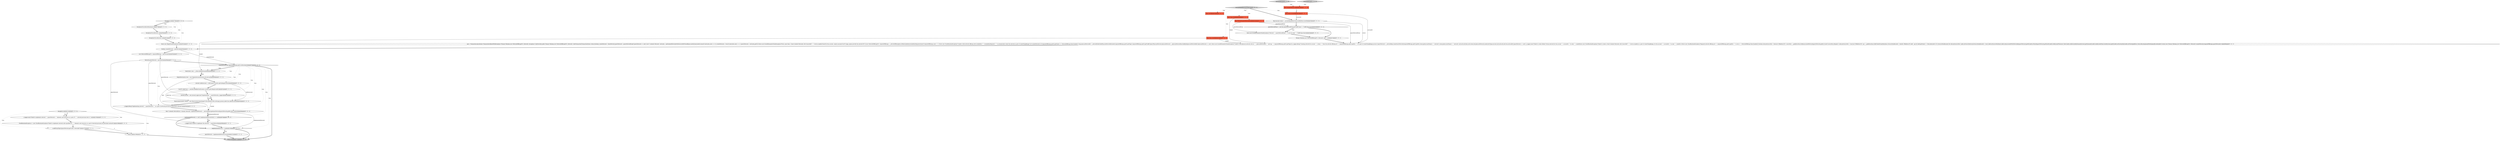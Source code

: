 digraph {
5 [style = filled, label = "guestNetworkFinal != null && guestNetworkFinal.getTrafficType() != TrafficType.Guest@@@4@@@['0', '0', '1']", fillcolor = white, shape = diamond image = "AAA0AAABBB3BBB"];
18 [style = filled, label = "implementedNetwork == null || implementedNetwork.first() == null@@@97@@@['0', '0', '1']", fillcolor = white, shape = diamond image = "AAA0AAABBB3BBB"];
0 [style = filled, label = "final AssignVMCmd cmd@@@2@@@['1', '1', '0']", fillcolor = tomato, shape = box image = "AAA0AAABBB1BBB"];
20 [style = filled, label = "DataCenter zone = _dcDao.findById(zoneId)@@@88@@@['0', '0', '1']", fillcolor = white, shape = ellipse image = "AAA0AAABBB3BBB"];
13 [style = filled, label = "final Network guestNetworkFinal@@@2@@@['0', '0', '1']", fillcolor = tomato, shape = box image = "AAA0AAABBB3BBB"];
15 [style = filled, label = "long userId@@@2@@@['0', '0', '1']", fillcolor = tomato, shape = box image = "AAA0AAABBB3BBB"];
37 [style = filled, label = "Journal journal = new Journal.LogJournal(\"Implementing \" + guestNetwork,s_logger)@@@92@@@['0', '0', '1']", fillcolor = white, shape = ellipse image = "AAA0AAABBB3BBB"];
2 [style = filled, label = "moveVMToUser['0', '1', '0']", fillcolor = lightgray, shape = diamond image = "AAA0AAABBB2BBB"];
29 [style = filled, label = "ExceptionUtil.rethrowRuntime(e1)@@@79@@@['0', '0', '1']", fillcolor = white, shape = ellipse image = "AAA0AAABBB3BBB"];
24 [style = filled, label = "implementedNetwork != null@@@100@@@['0', '0', '1']", fillcolor = white, shape = diamond image = "AAA0AAABBB3BBB"];
7 [style = filled, label = "ExceptionUtil.rethrow(e1,)@@@81@@@['0', '0', '1']", fillcolor = white, shape = ellipse image = "AAA0AAABBB3BBB"];
10 [style = filled, label = "Pair<? extends NetworkGuru,? extends Network> implementedNetwork = _networkMgr.implementNetwork(guestNetwork.getId(),dest,context)@@@96@@@['0', '0', '1']", fillcolor = white, shape = ellipse image = "AAA0AAABBB3BBB"];
36 [style = filled, label = "ExceptionUtil.rethrow(e1,)@@@80@@@['0', '0', '1']", fillcolor = white, shape = ellipse image = "AAA0AAABBB3BBB"];
35 [style = filled, label = "throw new IllegalStateException(e1)@@@82@@@['0', '0', '1']", fillcolor = white, shape = ellipse image = "AAA0AAABBB3BBB"];
25 [style = filled, label = "DeployDestination dest = new DeployDestination(zone,null,null,null)@@@89@@@['0', '0', '1']", fillcolor = white, shape = ellipse image = "AAA0AAABBB3BBB"];
30 [style = filled, label = "s_logger.warn(\"Failed to implement the network \" + guestNetwork)@@@98@@@['0', '0', '1']", fillcolor = white, shape = ellipse image = "AAA0AAABBB3BBB"];
3 [style = filled, label = "throw e@@@108@@@['0', '0', '1']", fillcolor = white, shape = ellipse image = "AAA0AAABBB3BBB"];
31 [style = filled, label = "final long accountId@@@2@@@['0', '0', '1']", fillcolor = tomato, shape = box image = "AAA0AAABBB3BBB"];
38 [style = filled, label = "Account callerAccount = CallContext.current().getCallingAccount()@@@90@@@['0', '0', '1']", fillcolor = white, shape = ellipse image = "AAA0AAABBB3BBB"];
33 [style = filled, label = "final Account owner = _accountMgr.getActiveAccountById(accountId)@@@3@@@['0', '0', '1']", fillcolor = white, shape = ellipse image = "AAA0AAABBB3BBB"];
9 [style = filled, label = "e.addProxyObject(guestNetwork.getUuid(),\"networkId\")@@@107@@@['0', '0', '1']", fillcolor = white, shape = ellipse image = "AAA0AAABBB3BBB"];
28 [style = filled, label = "List<NetworkOfferingVO> requiredOfferings = pair.second()@@@85@@@['0', '0', '1']", fillcolor = white, shape = ellipse image = "AAA0AAABBB3BBB"];
17 [style = filled, label = "final long zoneId@@@2@@@['0', '0', '1']", fillcolor = tomato, shape = box image = "AAA0AAABBB3BBB"];
40 [style = filled, label = "associateIpAddressListToAccount['0', '0', '1']", fillcolor = lightgray, shape = diamond image = "AAA0AAABBB3BBB"];
39 [style = filled, label = "Ternary<Boolean,List<NetworkOfferingVO>,Network> pair = null@@@7@@@['0', '0', '1']", fillcolor = white, shape = ellipse image = "AAA0AAABBB3BBB"];
6 [style = filled, label = "throw new InvalidParameterValueException(\"Network \" + guestNetworkFinal + \" is not of a type \" + TrafficType.Guest)@@@5@@@['0', '0', '1']", fillcolor = white, shape = ellipse image = "AAA0AAABBB3BBB"];
23 [style = filled, label = "Network guestNetwork = pair.third()@@@86@@@['0', '0', '1']", fillcolor = white, shape = ellipse image = "AAA0AAABBB3BBB"];
26 [style = filled, label = "CloudRuntimeException e = new CloudRuntimeException(\"Failed to implement network (with specified id)\" + \" elements and resources as a part of network provision for persistent network\")@@@106@@@['0', '0', '1']", fillcolor = white, shape = ellipse image = "AAA0AAABBB3BBB"];
14 [style = filled, label = "pair = Transaction.execute(new TransactionCallbackWithException<Ternary<Boolean,List<NetworkOfferingVO>,Network>,Exception>(){@Override public Ternary<Boolean,List<NetworkOfferingVO>,Network> doInTransaction(TransactionStatus status){boolean createNetwork = falseNetwork guestNetwork = guestNetworkFinalif (guestNetwork == null) {List<? extends Network> networks = getIsolatedNetworksWithSourceNATOwnedByAccountInZone(zoneId,owner)if (networks.size() == 0) {createNetwork = true}if (networks.size() == 1) {guestNetwork = networks.get(0)}{throw new InvalidParameterValueException(\"Error, more than 1 Guest Isolated Networks with SourceNAT \" + \"service enabled found for this account, cannot assosiate the IP range, please provide the network ID\")}}List<NetworkOfferingVO> requiredOfferings = _networkOfferingDao.listByAvailability(Availability.Required,false)if (requiredOfferings.size() < 1) {throw new CloudRuntimeException(\"Unable to find network offering with availability=\" + Availability.Required + \" to automatically create the network as part of createVlanIpRange\")}if (createNetwork) {if (requiredOfferings.get(0).getState() == NetworkOffering.State.Enabled) {long physicalNetworkId = _networkModel.findPhysicalNetworkId(zoneId,requiredOfferings.get(0).getTags(),requiredOfferings.get(0).getTrafficType())PhysicalNetwork physicalNetwork = _physicalNetworkDao.findById(physicalNetworkId)if (physicalNetwork == null) {throw new InvalidParameterValueException(\"Unable to find physical network with id: \" + physicalNetworkId + \" and tag: \" + requiredOfferings.get(0).getTags())}s_logger.debug(\"Creating network for account \" + owner + \" from the network offering id=\" + requiredOfferings.get(0).getId() + \" as a part of createVlanIpRange process\")guestNetwork = _networkMgr.createGuestNetwork(requiredOfferings.get(0).getId(),owner.getAccountName() + \"-network\",owner.getAccountName() + \"-network\",null,null,null,false,null,owner,null,physicalNetwork,zoneId,ACLType.Account,null,null,null,null,true,null,null)if (guestNetwork == null) {s_logger.warn(\"Failed to create default Virtual network for the account \" + accountId + \"in zone \" + zoneId)throw new CloudRuntimeException(\"Failed to create a Guest Isolated Networks with SourceNAT \" + \"service enabled as a part of createVlanIpRange, for the account \" + accountId + \"in zone \" + zoneId)}}{throw new CloudRuntimeException(\"Required network offering id=\" + requiredOfferings.get(0).getId() + \" is not in \" + NetworkOffering.State.Enabled)}}boolean allocateSourceNat = falseList<IPAddressVO> sourceNat = _ipAddressDao.listByAssociatedNetwork(guestNetwork.getId(),true)if (sourceNat.isEmpty()) {allocateSourceNat = true}List<IPAddressVO> ips = _ipAddressDao.listByVlanId(vlanId)boolean isSourceNatAllocated = falsefor (IPAddressVO addr : ips){if (addr.getState() != State.Allocated) {if (!isSourceNatAllocated && allocateSourceNat) {addr.setSourceNat(true)isSourceNatAllocated = true}{addr.setSourceNat(false)}addr.setAssociatedWithNetworkId(guestNetwork.getId())addr.setVpcId(guestNetwork.getVpcId())addr.setAllocatedTime(new Date())addr.setAllocatedInDomainId(owner.getDomainId())addr.setAllocatedToAccountId(owner.getId())addr.setSystem(false)addr.setState(IpAddress.State.Allocating)markPublicIpAsAllocated(addr)}}return new Ternary<Boolean,List<NetworkOfferingVO>,Network>(createNetwork,requiredOfferings,guestNetwork)}})@@@9@@@['0', '0', '1']", fillcolor = white, shape = ellipse image = "AAA0AAABBB3BBB"];
16 [style = filled, label = "UserVO callerUser = _userDao.findById(CallContext.current().getCallingUserId())@@@91@@@['0', '0', '1']", fillcolor = white, shape = ellipse image = "AAA0AAABBB3BBB"];
22 [style = filled, label = "s_logger.debug(\"Implementing network \" + guestNetwork + \" as a part of network provision for persistent network\")@@@94@@@['0', '0', '1']", fillcolor = white, shape = ellipse image = "AAA0AAABBB3BBB"];
11 [style = filled, label = "ReservationContext context = new ReservationContextImpl(UUID.randomUUID().toString(),journal,callerUser,callerAccount)@@@93@@@['0', '0', '1']", fillcolor = white, shape = ellipse image = "AAA0AAABBB3BBB"];
8 [style = filled, label = "final Long vlanId@@@2@@@['0', '0', '1']", fillcolor = tomato, shape = box image = "AAA0AAABBB3BBB"];
21 [style = filled, label = "boolean createNetwork = pair.first()@@@84@@@['0', '0', '1']", fillcolor = white, shape = ellipse image = "AAA0AAABBB3BBB"];
1 [style = filled, label = "moveVMToUser['1', '0', '0']", fillcolor = lightgray, shape = diamond image = "AAA0AAABBB1BBB"];
12 [style = filled, label = "Exception ex@@@104@@@['0', '0', '1']", fillcolor = white, shape = diamond image = "AAA0AAABBB3BBB"];
32 [style = filled, label = "guestNetwork = implementedNetwork.second()@@@101@@@['0', '0', '1']", fillcolor = white, shape = ellipse image = "AAA0AAABBB3BBB"];
19 [style = filled, label = "createNetwork && requiredOfferings.get(0).isPersistent()@@@87@@@['0', '0', '1']", fillcolor = white, shape = diamond image = "AAA0AAABBB3BBB"];
34 [style = filled, label = "s_logger.warn(\"Failed to implement network \" + guestNetwork + \" elements and resources as a part of\" + \" network provision due to \",ex)@@@105@@@['0', '0', '1']", fillcolor = white, shape = ellipse image = "AAA0AAABBB3BBB"];
4 [style = filled, label = "return true@@@111@@@['0', '0', '1']", fillcolor = lightgray, shape = ellipse image = "AAA0AAABBB3BBB"];
27 [style = filled, label = "Exception e1@@@78@@@['0', '0', '1']", fillcolor = white, shape = diamond image = "AAA0AAABBB3BBB"];
11->22 [style = bold, label=""];
24->32 [style = bold, label=""];
23->30 [style = solid, label="guestNetwork"];
1->0 [style = dotted, label="true"];
12->26 [style = dotted, label="true"];
19->38 [style = dotted, label="true"];
6->39 [style = bold, label=""];
40->17 [style = dotted, label="true"];
10->18 [style = bold, label=""];
26->3 [style = solid, label="e"];
20->25 [style = bold, label=""];
10->18 [style = solid, label="implementedNetwork"];
19->11 [style = dotted, label="true"];
19->22 [style = dotted, label="true"];
19->37 [style = dotted, label="true"];
18->30 [style = dotted, label="true"];
36->7 [style = bold, label=""];
31->14 [style = solid, label="accountId"];
35->21 [style = bold, label=""];
34->26 [style = bold, label=""];
5->6 [style = bold, label=""];
19->18 [style = dotted, label="true"];
10->24 [style = solid, label="implementedNetwork"];
39->14 [style = bold, label=""];
27->29 [style = dotted, label="true"];
14->21 [style = bold, label=""];
19->24 [style = dotted, label="true"];
19->10 [style = dotted, label="true"];
12->34 [style = bold, label=""];
31->33 [style = solid, label="accountId"];
26->9 [style = bold, label=""];
19->20 [style = dotted, label="true"];
13->14 [style = solid, label="guestNetworkFinal"];
38->16 [style = bold, label=""];
40->13 [style = dotted, label="true"];
8->14 [style = solid, label="vlanId"];
32->4 [style = bold, label=""];
22->10 [style = bold, label=""];
5->39 [style = bold, label=""];
7->35 [style = bold, label=""];
18->30 [style = bold, label=""];
40->8 [style = dotted, label="true"];
33->5 [style = bold, label=""];
17->14 [style = solid, label="zoneId"];
38->11 [style = solid, label="callerAccount"];
16->11 [style = solid, label="callerUser"];
12->34 [style = dotted, label="true"];
24->4 [style = bold, label=""];
23->37 [style = solid, label="guestNetwork"];
16->37 [style = bold, label=""];
40->15 [style = dotted, label="true"];
28->23 [style = bold, label=""];
40->33 [style = bold, label=""];
11->10 [style = solid, label="context"];
29->36 [style = bold, label=""];
20->25 [style = solid, label="zone"];
19->16 [style = dotted, label="true"];
13->5 [style = solid, label="guestNetworkFinal"];
12->9 [style = dotted, label="true"];
19->4 [style = bold, label=""];
19->25 [style = dotted, label="true"];
27->36 [style = dotted, label="true"];
13->6 [style = solid, label="guestNetworkFinal"];
3->4 [style = bold, label=""];
23->22 [style = solid, label="guestNetwork"];
27->7 [style = dotted, label="true"];
23->19 [style = bold, label=""];
18->24 [style = bold, label=""];
40->31 [style = dotted, label="true"];
19->20 [style = bold, label=""];
21->19 [style = solid, label="createNetwork"];
9->3 [style = bold, label=""];
25->38 [style = bold, label=""];
27->35 [style = dotted, label="true"];
27->29 [style = bold, label=""];
5->6 [style = dotted, label="true"];
25->10 [style = solid, label="dest"];
37->11 [style = solid, label="journal"];
33->14 [style = solid, label="owner"];
37->11 [style = bold, label=""];
24->32 [style = dotted, label="true"];
2->0 [style = dotted, label="true"];
17->20 [style = solid, label="zoneId"];
30->24 [style = bold, label=""];
21->28 [style = bold, label=""];
12->3 [style = dotted, label="true"];
0->31 [style = dashed, label="0"];
}

